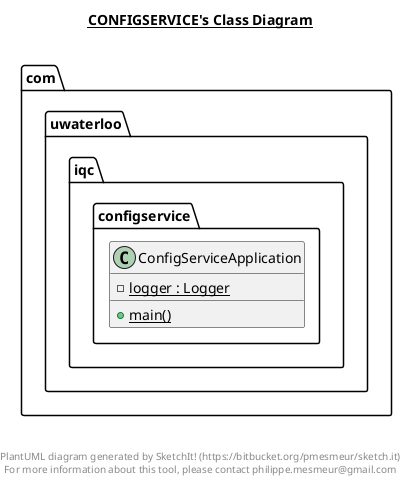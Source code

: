 @startuml

title __CONFIGSERVICE's Class Diagram__\n

  namespace com.uwaterloo.iqc.configservice {
    class com.uwaterloo.iqc.configservice.ConfigServiceApplication {
        {static} - logger : Logger
        {static} + main()
    }
  }
  



right footer


PlantUML diagram generated by SketchIt! (https://bitbucket.org/pmesmeur/sketch.it)
For more information about this tool, please contact philippe.mesmeur@gmail.com
endfooter

@enduml
